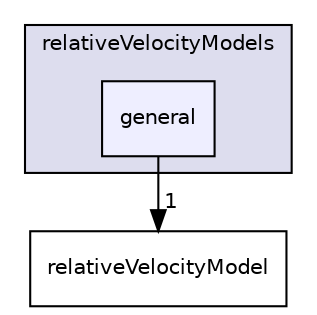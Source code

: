 digraph "applications/solvers/multiphase/driftFluxFoam/relativeVelocityModels/general" {
  bgcolor=transparent;
  compound=true
  node [ fontsize="10", fontname="Helvetica"];
  edge [ labelfontsize="10", labelfontname="Helvetica"];
  subgraph clusterdir_6785f5d6f26af236cd0d743b0d7f771e {
    graph [ bgcolor="#ddddee", pencolor="black", label="relativeVelocityModels" fontname="Helvetica", fontsize="10", URL="dir_6785f5d6f26af236cd0d743b0d7f771e.html"]
  dir_0f950d16cae18e5c7db0d228731f9a83 [shape=box, label="general", style="filled", fillcolor="#eeeeff", pencolor="black", URL="dir_0f950d16cae18e5c7db0d228731f9a83.html"];
  }
  dir_1a0430f305b7748d4b6b015618ca2055 [shape=box label="relativeVelocityModel" URL="dir_1a0430f305b7748d4b6b015618ca2055.html"];
  dir_0f950d16cae18e5c7db0d228731f9a83->dir_1a0430f305b7748d4b6b015618ca2055 [headlabel="1", labeldistance=1.5 headhref="dir_001397_000156.html"];
}
